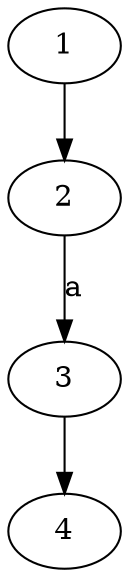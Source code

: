 digraph G {
	node_1 [label="1"]
		node_1 -> node_2
	node_2 [label="2"]
		node_2 -> node_3[label = "a"]
	node_3 [label="3"]
		node_3 -> node_4
	node_4 [label="4"]
}
